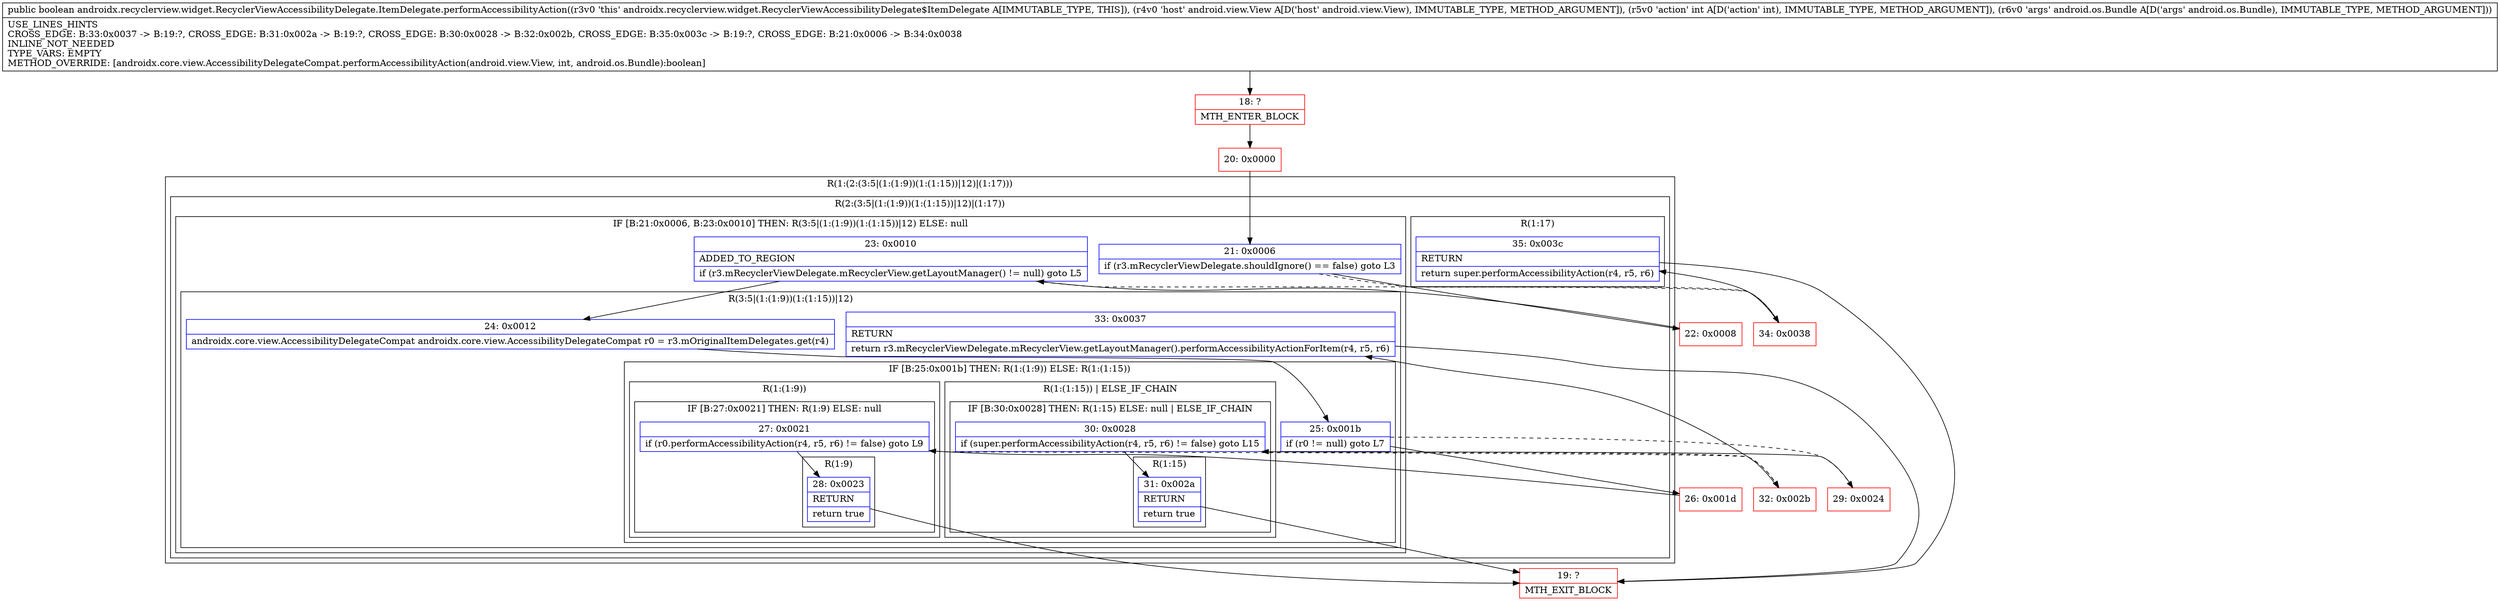 digraph "CFG forandroidx.recyclerview.widget.RecyclerViewAccessibilityDelegate.ItemDelegate.performAccessibilityAction(Landroid\/view\/View;ILandroid\/os\/Bundle;)Z" {
subgraph cluster_Region_1678233825 {
label = "R(1:(2:(3:5|(1:(1:9))(1:(1:15))|12)|(1:17)))";
node [shape=record,color=blue];
subgraph cluster_Region_886966384 {
label = "R(2:(3:5|(1:(1:9))(1:(1:15))|12)|(1:17))";
node [shape=record,color=blue];
subgraph cluster_IfRegion_1668704809 {
label = "IF [B:21:0x0006, B:23:0x0010] THEN: R(3:5|(1:(1:9))(1:(1:15))|12) ELSE: null";
node [shape=record,color=blue];
Node_21 [shape=record,label="{21\:\ 0x0006|if (r3.mRecyclerViewDelegate.shouldIgnore() == false) goto L3\l}"];
Node_23 [shape=record,label="{23\:\ 0x0010|ADDED_TO_REGION\l|if (r3.mRecyclerViewDelegate.mRecyclerView.getLayoutManager() != null) goto L5\l}"];
subgraph cluster_Region_1196509650 {
label = "R(3:5|(1:(1:9))(1:(1:15))|12)";
node [shape=record,color=blue];
Node_24 [shape=record,label="{24\:\ 0x0012|androidx.core.view.AccessibilityDelegateCompat androidx.core.view.AccessibilityDelegateCompat r0 = r3.mOriginalItemDelegates.get(r4)\l}"];
subgraph cluster_IfRegion_1646491714 {
label = "IF [B:25:0x001b] THEN: R(1:(1:9)) ELSE: R(1:(1:15))";
node [shape=record,color=blue];
Node_25 [shape=record,label="{25\:\ 0x001b|if (r0 != null) goto L7\l}"];
subgraph cluster_Region_1021392425 {
label = "R(1:(1:9))";
node [shape=record,color=blue];
subgraph cluster_IfRegion_234190214 {
label = "IF [B:27:0x0021] THEN: R(1:9) ELSE: null";
node [shape=record,color=blue];
Node_27 [shape=record,label="{27\:\ 0x0021|if (r0.performAccessibilityAction(r4, r5, r6) != false) goto L9\l}"];
subgraph cluster_Region_1723558284 {
label = "R(1:9)";
node [shape=record,color=blue];
Node_28 [shape=record,label="{28\:\ 0x0023|RETURN\l|return true\l}"];
}
}
}
subgraph cluster_Region_585261219 {
label = "R(1:(1:15)) | ELSE_IF_CHAIN\l";
node [shape=record,color=blue];
subgraph cluster_IfRegion_1914003956 {
label = "IF [B:30:0x0028] THEN: R(1:15) ELSE: null | ELSE_IF_CHAIN\l";
node [shape=record,color=blue];
Node_30 [shape=record,label="{30\:\ 0x0028|if (super.performAccessibilityAction(r4, r5, r6) != false) goto L15\l}"];
subgraph cluster_Region_1198543329 {
label = "R(1:15)";
node [shape=record,color=blue];
Node_31 [shape=record,label="{31\:\ 0x002a|RETURN\l|return true\l}"];
}
}
}
}
Node_33 [shape=record,label="{33\:\ 0x0037|RETURN\l|return r3.mRecyclerViewDelegate.mRecyclerView.getLayoutManager().performAccessibilityActionForItem(r4, r5, r6)\l}"];
}
}
subgraph cluster_Region_2059057034 {
label = "R(1:17)";
node [shape=record,color=blue];
Node_35 [shape=record,label="{35\:\ 0x003c|RETURN\l|return super.performAccessibilityAction(r4, r5, r6)\l}"];
}
}
}
Node_18 [shape=record,color=red,label="{18\:\ ?|MTH_ENTER_BLOCK\l}"];
Node_20 [shape=record,color=red,label="{20\:\ 0x0000}"];
Node_22 [shape=record,color=red,label="{22\:\ 0x0008}"];
Node_26 [shape=record,color=red,label="{26\:\ 0x001d}"];
Node_19 [shape=record,color=red,label="{19\:\ ?|MTH_EXIT_BLOCK\l}"];
Node_32 [shape=record,color=red,label="{32\:\ 0x002b}"];
Node_29 [shape=record,color=red,label="{29\:\ 0x0024}"];
Node_34 [shape=record,color=red,label="{34\:\ 0x0038}"];
MethodNode[shape=record,label="{public boolean androidx.recyclerview.widget.RecyclerViewAccessibilityDelegate.ItemDelegate.performAccessibilityAction((r3v0 'this' androidx.recyclerview.widget.RecyclerViewAccessibilityDelegate$ItemDelegate A[IMMUTABLE_TYPE, THIS]), (r4v0 'host' android.view.View A[D('host' android.view.View), IMMUTABLE_TYPE, METHOD_ARGUMENT]), (r5v0 'action' int A[D('action' int), IMMUTABLE_TYPE, METHOD_ARGUMENT]), (r6v0 'args' android.os.Bundle A[D('args' android.os.Bundle), IMMUTABLE_TYPE, METHOD_ARGUMENT]))  | USE_LINES_HINTS\lCROSS_EDGE: B:33:0x0037 \-\> B:19:?, CROSS_EDGE: B:31:0x002a \-\> B:19:?, CROSS_EDGE: B:30:0x0028 \-\> B:32:0x002b, CROSS_EDGE: B:35:0x003c \-\> B:19:?, CROSS_EDGE: B:21:0x0006 \-\> B:34:0x0038\lINLINE_NOT_NEEDED\lTYPE_VARS: EMPTY\lMETHOD_OVERRIDE: [androidx.core.view.AccessibilityDelegateCompat.performAccessibilityAction(android.view.View, int, android.os.Bundle):boolean]\l}"];
MethodNode -> Node_18;Node_21 -> Node_22;
Node_21 -> Node_34[style=dashed];
Node_23 -> Node_24;
Node_23 -> Node_34[style=dashed];
Node_24 -> Node_25;
Node_25 -> Node_26;
Node_25 -> Node_29[style=dashed];
Node_27 -> Node_28;
Node_27 -> Node_32[style=dashed];
Node_28 -> Node_19;
Node_30 -> Node_31;
Node_30 -> Node_32[style=dashed];
Node_31 -> Node_19;
Node_33 -> Node_19;
Node_35 -> Node_19;
Node_18 -> Node_20;
Node_20 -> Node_21;
Node_22 -> Node_23;
Node_26 -> Node_27;
Node_32 -> Node_33;
Node_29 -> Node_30;
Node_34 -> Node_35;
}


